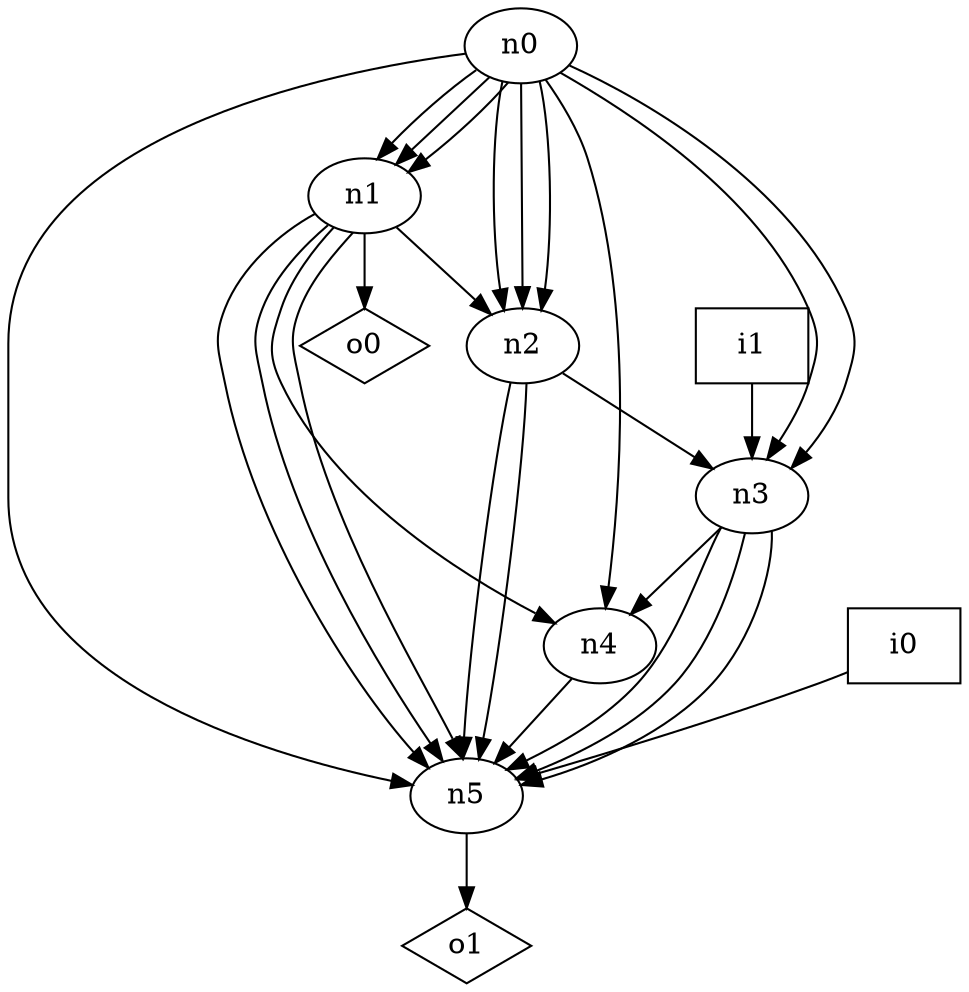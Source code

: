 digraph G {
n0 [label="n0"];
n1 [label="n1"];
n2 [label="n2"];
n3 [label="n3"];
n4 [label="n4"];
n5 [label="n5"];
n6 [label="i0",shape="box"];
n7 [label="i1",shape="box"];
n8 [label="o0",shape="diamond"];
n9 [label="o1",shape="diamond"];
n0 -> n1
n0 -> n1
n0 -> n1
n0 -> n2
n0 -> n2
n0 -> n2
n0 -> n3
n0 -> n3
n0 -> n4
n0 -> n5
n1 -> n2
n1 -> n4
n1 -> n5
n1 -> n5
n1 -> n5
n1 -> n8
n2 -> n3
n2 -> n5
n2 -> n5
n3 -> n4
n3 -> n5
n3 -> n5
n3 -> n5
n4 -> n5
n5 -> n9
n6 -> n5
n7 -> n3
}